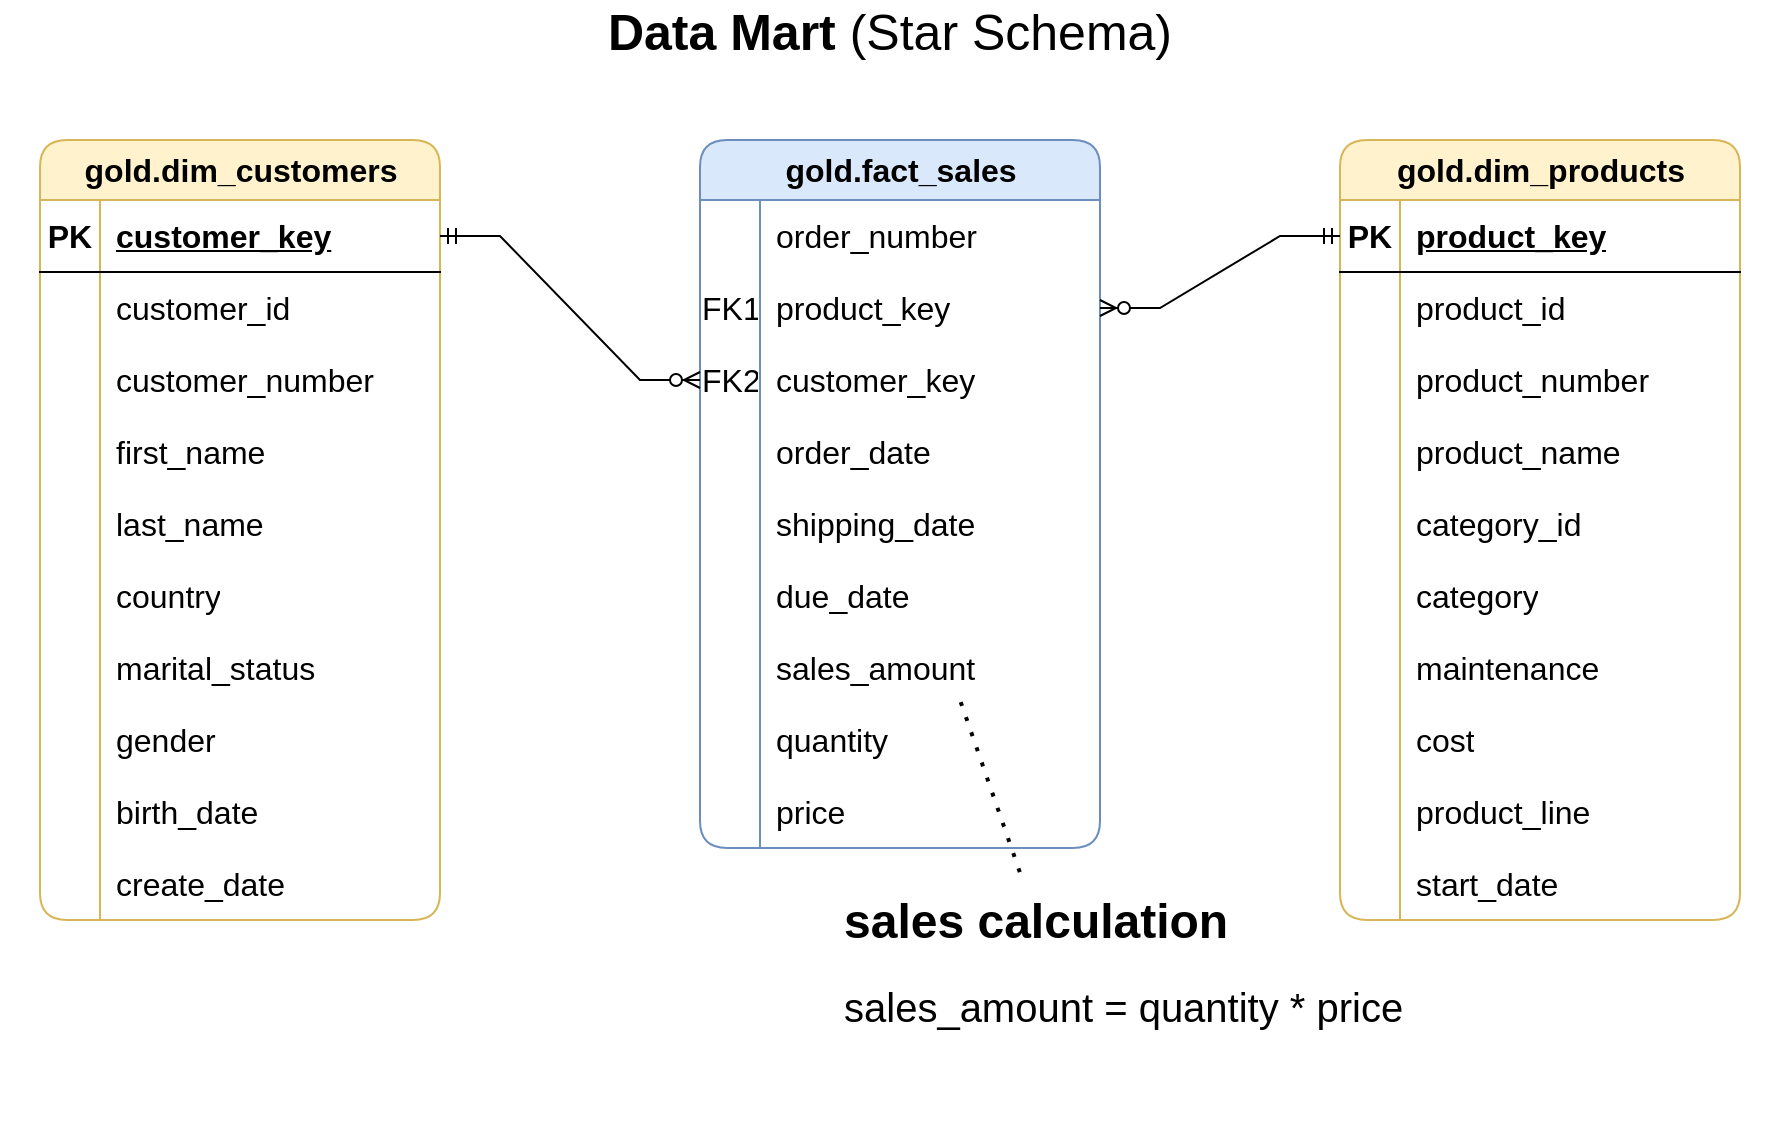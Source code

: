<mxfile version="27.1.1">
  <diagram name="Page-1" id="E0c18rCGjzp0F9v0g1OM">
    <mxGraphModel dx="1100" dy="599" grid="1" gridSize="10" guides="1" tooltips="1" connect="1" arrows="1" fold="1" page="1" pageScale="1" pageWidth="1100" pageHeight="850" math="0" shadow="0">
      <root>
        <mxCell id="0" />
        <mxCell id="1" parent="0" />
        <mxCell id="AgG1sEU9pSpbQ7mzvi7g-15" value="gold.dim_customers" style="shape=table;startSize=30;container=1;collapsible=1;childLayout=tableLayout;fixedRows=1;rowLines=0;fontStyle=1;align=center;resizeLast=1;html=1;fillColor=#fff2cc;strokeColor=#d6b656;fontSize=16;rounded=1;" vertex="1" parent="1">
          <mxGeometry x="120" y="160" width="200" height="390" as="geometry" />
        </mxCell>
        <mxCell id="AgG1sEU9pSpbQ7mzvi7g-16" value="" style="shape=tableRow;horizontal=0;startSize=0;swimlaneHead=0;swimlaneBody=0;fillColor=none;collapsible=0;dropTarget=0;points=[[0,0.5],[1,0.5]];portConstraint=eastwest;top=0;left=0;right=0;bottom=1;fontSize=16;" vertex="1" parent="AgG1sEU9pSpbQ7mzvi7g-15">
          <mxGeometry y="30" width="200" height="36" as="geometry" />
        </mxCell>
        <mxCell id="AgG1sEU9pSpbQ7mzvi7g-17" value="PK" style="shape=partialRectangle;connectable=0;fillColor=none;top=0;left=0;bottom=0;right=0;fontStyle=1;overflow=hidden;whiteSpace=wrap;html=1;fontSize=16;" vertex="1" parent="AgG1sEU9pSpbQ7mzvi7g-16">
          <mxGeometry width="30" height="36" as="geometry">
            <mxRectangle width="30" height="36" as="alternateBounds" />
          </mxGeometry>
        </mxCell>
        <mxCell id="AgG1sEU9pSpbQ7mzvi7g-18" value="customer_key" style="shape=partialRectangle;connectable=0;fillColor=none;top=0;left=0;bottom=0;right=0;align=left;spacingLeft=6;fontStyle=5;overflow=hidden;whiteSpace=wrap;html=1;fontSize=16;" vertex="1" parent="AgG1sEU9pSpbQ7mzvi7g-16">
          <mxGeometry x="30" width="170" height="36" as="geometry">
            <mxRectangle width="170" height="36" as="alternateBounds" />
          </mxGeometry>
        </mxCell>
        <mxCell id="AgG1sEU9pSpbQ7mzvi7g-19" value="" style="shape=tableRow;horizontal=0;startSize=0;swimlaneHead=0;swimlaneBody=0;fillColor=none;collapsible=0;dropTarget=0;points=[[0,0.5],[1,0.5]];portConstraint=eastwest;top=0;left=0;right=0;bottom=0;fontSize=16;" vertex="1" parent="AgG1sEU9pSpbQ7mzvi7g-15">
          <mxGeometry y="66" width="200" height="36" as="geometry" />
        </mxCell>
        <mxCell id="AgG1sEU9pSpbQ7mzvi7g-20" value="" style="shape=partialRectangle;connectable=0;fillColor=none;top=0;left=0;bottom=0;right=0;editable=1;overflow=hidden;whiteSpace=wrap;html=1;fontSize=16;" vertex="1" parent="AgG1sEU9pSpbQ7mzvi7g-19">
          <mxGeometry width="30" height="36" as="geometry">
            <mxRectangle width="30" height="36" as="alternateBounds" />
          </mxGeometry>
        </mxCell>
        <mxCell id="AgG1sEU9pSpbQ7mzvi7g-21" value="customer_id" style="shape=partialRectangle;connectable=0;fillColor=none;top=0;left=0;bottom=0;right=0;align=left;spacingLeft=6;overflow=hidden;whiteSpace=wrap;html=1;fontSize=16;" vertex="1" parent="AgG1sEU9pSpbQ7mzvi7g-19">
          <mxGeometry x="30" width="170" height="36" as="geometry">
            <mxRectangle width="170" height="36" as="alternateBounds" />
          </mxGeometry>
        </mxCell>
        <mxCell id="AgG1sEU9pSpbQ7mzvi7g-22" value="" style="shape=tableRow;horizontal=0;startSize=0;swimlaneHead=0;swimlaneBody=0;fillColor=none;collapsible=0;dropTarget=0;points=[[0,0.5],[1,0.5]];portConstraint=eastwest;top=0;left=0;right=0;bottom=0;fontSize=16;" vertex="1" parent="AgG1sEU9pSpbQ7mzvi7g-15">
          <mxGeometry y="102" width="200" height="36" as="geometry" />
        </mxCell>
        <mxCell id="AgG1sEU9pSpbQ7mzvi7g-23" value="" style="shape=partialRectangle;connectable=0;fillColor=none;top=0;left=0;bottom=0;right=0;editable=1;overflow=hidden;whiteSpace=wrap;html=1;fontSize=16;" vertex="1" parent="AgG1sEU9pSpbQ7mzvi7g-22">
          <mxGeometry width="30" height="36" as="geometry">
            <mxRectangle width="30" height="36" as="alternateBounds" />
          </mxGeometry>
        </mxCell>
        <mxCell id="AgG1sEU9pSpbQ7mzvi7g-24" value="customer_number" style="shape=partialRectangle;connectable=0;fillColor=none;top=0;left=0;bottom=0;right=0;align=left;spacingLeft=6;overflow=hidden;whiteSpace=wrap;html=1;fontSize=16;" vertex="1" parent="AgG1sEU9pSpbQ7mzvi7g-22">
          <mxGeometry x="30" width="170" height="36" as="geometry">
            <mxRectangle width="170" height="36" as="alternateBounds" />
          </mxGeometry>
        </mxCell>
        <mxCell id="AgG1sEU9pSpbQ7mzvi7g-25" value="" style="shape=tableRow;horizontal=0;startSize=0;swimlaneHead=0;swimlaneBody=0;fillColor=none;collapsible=0;dropTarget=0;points=[[0,0.5],[1,0.5]];portConstraint=eastwest;top=0;left=0;right=0;bottom=0;fontSize=16;" vertex="1" parent="AgG1sEU9pSpbQ7mzvi7g-15">
          <mxGeometry y="138" width="200" height="36" as="geometry" />
        </mxCell>
        <mxCell id="AgG1sEU9pSpbQ7mzvi7g-26" value="" style="shape=partialRectangle;connectable=0;fillColor=none;top=0;left=0;bottom=0;right=0;editable=1;overflow=hidden;whiteSpace=wrap;html=1;fontSize=16;" vertex="1" parent="AgG1sEU9pSpbQ7mzvi7g-25">
          <mxGeometry width="30" height="36" as="geometry">
            <mxRectangle width="30" height="36" as="alternateBounds" />
          </mxGeometry>
        </mxCell>
        <mxCell id="AgG1sEU9pSpbQ7mzvi7g-27" value="first_name" style="shape=partialRectangle;connectable=0;fillColor=none;top=0;left=0;bottom=0;right=0;align=left;spacingLeft=6;overflow=hidden;whiteSpace=wrap;html=1;fontSize=16;" vertex="1" parent="AgG1sEU9pSpbQ7mzvi7g-25">
          <mxGeometry x="30" width="170" height="36" as="geometry">
            <mxRectangle width="170" height="36" as="alternateBounds" />
          </mxGeometry>
        </mxCell>
        <mxCell id="AgG1sEU9pSpbQ7mzvi7g-29" style="shape=tableRow;horizontal=0;startSize=0;swimlaneHead=0;swimlaneBody=0;fillColor=none;collapsible=0;dropTarget=0;points=[[0,0.5],[1,0.5]];portConstraint=eastwest;top=0;left=0;right=0;bottom=0;fontSize=16;" vertex="1" parent="AgG1sEU9pSpbQ7mzvi7g-15">
          <mxGeometry y="174" width="200" height="36" as="geometry" />
        </mxCell>
        <mxCell id="AgG1sEU9pSpbQ7mzvi7g-30" style="shape=partialRectangle;connectable=0;fillColor=none;top=0;left=0;bottom=0;right=0;editable=1;overflow=hidden;whiteSpace=wrap;html=1;fontSize=16;" vertex="1" parent="AgG1sEU9pSpbQ7mzvi7g-29">
          <mxGeometry width="30" height="36" as="geometry">
            <mxRectangle width="30" height="36" as="alternateBounds" />
          </mxGeometry>
        </mxCell>
        <mxCell id="AgG1sEU9pSpbQ7mzvi7g-31" value="last_name" style="shape=partialRectangle;connectable=0;fillColor=none;top=0;left=0;bottom=0;right=0;align=left;spacingLeft=6;overflow=hidden;whiteSpace=wrap;html=1;fontSize=16;" vertex="1" parent="AgG1sEU9pSpbQ7mzvi7g-29">
          <mxGeometry x="30" width="170" height="36" as="geometry">
            <mxRectangle width="170" height="36" as="alternateBounds" />
          </mxGeometry>
        </mxCell>
        <mxCell id="AgG1sEU9pSpbQ7mzvi7g-32" style="shape=tableRow;horizontal=0;startSize=0;swimlaneHead=0;swimlaneBody=0;fillColor=none;collapsible=0;dropTarget=0;points=[[0,0.5],[1,0.5]];portConstraint=eastwest;top=0;left=0;right=0;bottom=0;fontSize=16;" vertex="1" parent="AgG1sEU9pSpbQ7mzvi7g-15">
          <mxGeometry y="210" width="200" height="36" as="geometry" />
        </mxCell>
        <mxCell id="AgG1sEU9pSpbQ7mzvi7g-33" style="shape=partialRectangle;connectable=0;fillColor=none;top=0;left=0;bottom=0;right=0;editable=1;overflow=hidden;whiteSpace=wrap;html=1;fontSize=16;" vertex="1" parent="AgG1sEU9pSpbQ7mzvi7g-32">
          <mxGeometry width="30" height="36" as="geometry">
            <mxRectangle width="30" height="36" as="alternateBounds" />
          </mxGeometry>
        </mxCell>
        <mxCell id="AgG1sEU9pSpbQ7mzvi7g-34" value="country" style="shape=partialRectangle;connectable=0;fillColor=none;top=0;left=0;bottom=0;right=0;align=left;spacingLeft=6;overflow=hidden;whiteSpace=wrap;html=1;fontSize=16;" vertex="1" parent="AgG1sEU9pSpbQ7mzvi7g-32">
          <mxGeometry x="30" width="170" height="36" as="geometry">
            <mxRectangle width="170" height="36" as="alternateBounds" />
          </mxGeometry>
        </mxCell>
        <mxCell id="AgG1sEU9pSpbQ7mzvi7g-35" style="shape=tableRow;horizontal=0;startSize=0;swimlaneHead=0;swimlaneBody=0;fillColor=none;collapsible=0;dropTarget=0;points=[[0,0.5],[1,0.5]];portConstraint=eastwest;top=0;left=0;right=0;bottom=0;fontSize=16;" vertex="1" parent="AgG1sEU9pSpbQ7mzvi7g-15">
          <mxGeometry y="246" width="200" height="36" as="geometry" />
        </mxCell>
        <mxCell id="AgG1sEU9pSpbQ7mzvi7g-36" style="shape=partialRectangle;connectable=0;fillColor=none;top=0;left=0;bottom=0;right=0;editable=1;overflow=hidden;whiteSpace=wrap;html=1;fontSize=16;" vertex="1" parent="AgG1sEU9pSpbQ7mzvi7g-35">
          <mxGeometry width="30" height="36" as="geometry">
            <mxRectangle width="30" height="36" as="alternateBounds" />
          </mxGeometry>
        </mxCell>
        <mxCell id="AgG1sEU9pSpbQ7mzvi7g-37" value="marital_status" style="shape=partialRectangle;connectable=0;fillColor=none;top=0;left=0;bottom=0;right=0;align=left;spacingLeft=6;overflow=hidden;whiteSpace=wrap;html=1;fontSize=16;" vertex="1" parent="AgG1sEU9pSpbQ7mzvi7g-35">
          <mxGeometry x="30" width="170" height="36" as="geometry">
            <mxRectangle width="170" height="36" as="alternateBounds" />
          </mxGeometry>
        </mxCell>
        <mxCell id="AgG1sEU9pSpbQ7mzvi7g-38" style="shape=tableRow;horizontal=0;startSize=0;swimlaneHead=0;swimlaneBody=0;fillColor=none;collapsible=0;dropTarget=0;points=[[0,0.5],[1,0.5]];portConstraint=eastwest;top=0;left=0;right=0;bottom=0;fontSize=16;" vertex="1" parent="AgG1sEU9pSpbQ7mzvi7g-15">
          <mxGeometry y="282" width="200" height="36" as="geometry" />
        </mxCell>
        <mxCell id="AgG1sEU9pSpbQ7mzvi7g-39" style="shape=partialRectangle;connectable=0;fillColor=none;top=0;left=0;bottom=0;right=0;editable=1;overflow=hidden;whiteSpace=wrap;html=1;fontSize=16;" vertex="1" parent="AgG1sEU9pSpbQ7mzvi7g-38">
          <mxGeometry width="30" height="36" as="geometry">
            <mxRectangle width="30" height="36" as="alternateBounds" />
          </mxGeometry>
        </mxCell>
        <mxCell id="AgG1sEU9pSpbQ7mzvi7g-40" value="gender" style="shape=partialRectangle;connectable=0;fillColor=none;top=0;left=0;bottom=0;right=0;align=left;spacingLeft=6;overflow=hidden;whiteSpace=wrap;html=1;fontSize=16;" vertex="1" parent="AgG1sEU9pSpbQ7mzvi7g-38">
          <mxGeometry x="30" width="170" height="36" as="geometry">
            <mxRectangle width="170" height="36" as="alternateBounds" />
          </mxGeometry>
        </mxCell>
        <mxCell id="AgG1sEU9pSpbQ7mzvi7g-41" style="shape=tableRow;horizontal=0;startSize=0;swimlaneHead=0;swimlaneBody=0;fillColor=none;collapsible=0;dropTarget=0;points=[[0,0.5],[1,0.5]];portConstraint=eastwest;top=0;left=0;right=0;bottom=0;fontSize=16;" vertex="1" parent="AgG1sEU9pSpbQ7mzvi7g-15">
          <mxGeometry y="318" width="200" height="36" as="geometry" />
        </mxCell>
        <mxCell id="AgG1sEU9pSpbQ7mzvi7g-42" style="shape=partialRectangle;connectable=0;fillColor=none;top=0;left=0;bottom=0;right=0;editable=1;overflow=hidden;whiteSpace=wrap;html=1;fontSize=16;" vertex="1" parent="AgG1sEU9pSpbQ7mzvi7g-41">
          <mxGeometry width="30" height="36" as="geometry">
            <mxRectangle width="30" height="36" as="alternateBounds" />
          </mxGeometry>
        </mxCell>
        <mxCell id="AgG1sEU9pSpbQ7mzvi7g-43" value="birth_date" style="shape=partialRectangle;connectable=0;fillColor=none;top=0;left=0;bottom=0;right=0;align=left;spacingLeft=6;overflow=hidden;whiteSpace=wrap;html=1;fontSize=16;" vertex="1" parent="AgG1sEU9pSpbQ7mzvi7g-41">
          <mxGeometry x="30" width="170" height="36" as="geometry">
            <mxRectangle width="170" height="36" as="alternateBounds" />
          </mxGeometry>
        </mxCell>
        <mxCell id="AgG1sEU9pSpbQ7mzvi7g-44" style="shape=tableRow;horizontal=0;startSize=0;swimlaneHead=0;swimlaneBody=0;fillColor=none;collapsible=0;dropTarget=0;points=[[0,0.5],[1,0.5]];portConstraint=eastwest;top=0;left=0;right=0;bottom=0;fontSize=16;" vertex="1" parent="AgG1sEU9pSpbQ7mzvi7g-15">
          <mxGeometry y="354" width="200" height="36" as="geometry" />
        </mxCell>
        <mxCell id="AgG1sEU9pSpbQ7mzvi7g-45" style="shape=partialRectangle;connectable=0;fillColor=none;top=0;left=0;bottom=0;right=0;editable=1;overflow=hidden;whiteSpace=wrap;html=1;fontSize=16;" vertex="1" parent="AgG1sEU9pSpbQ7mzvi7g-44">
          <mxGeometry width="30" height="36" as="geometry">
            <mxRectangle width="30" height="36" as="alternateBounds" />
          </mxGeometry>
        </mxCell>
        <mxCell id="AgG1sEU9pSpbQ7mzvi7g-46" value="create_date" style="shape=partialRectangle;connectable=0;fillColor=none;top=0;left=0;bottom=0;right=0;align=left;spacingLeft=6;overflow=hidden;whiteSpace=wrap;html=1;fontSize=16;" vertex="1" parent="AgG1sEU9pSpbQ7mzvi7g-44">
          <mxGeometry x="30" width="170" height="36" as="geometry">
            <mxRectangle width="170" height="36" as="alternateBounds" />
          </mxGeometry>
        </mxCell>
        <mxCell id="AgG1sEU9pSpbQ7mzvi7g-28" value="&lt;font style=&quot;font-size: 25px;&quot;&gt;&lt;b&gt;Data Mart &lt;/b&gt;(Star Schema)&lt;/font&gt;" style="text;html=1;align=center;verticalAlign=middle;whiteSpace=wrap;rounded=0;" vertex="1" parent="1">
          <mxGeometry x="100" y="90" width="890" height="30" as="geometry" />
        </mxCell>
        <mxCell id="AgG1sEU9pSpbQ7mzvi7g-47" value="gold.dim_products" style="shape=table;startSize=30;container=1;collapsible=1;childLayout=tableLayout;fixedRows=1;rowLines=0;fontStyle=1;align=center;resizeLast=1;html=1;fillColor=#fff2cc;strokeColor=#d6b656;fontSize=16;rounded=1;" vertex="1" parent="1">
          <mxGeometry x="770" y="160" width="200" height="390" as="geometry" />
        </mxCell>
        <mxCell id="AgG1sEU9pSpbQ7mzvi7g-48" value="" style="shape=tableRow;horizontal=0;startSize=0;swimlaneHead=0;swimlaneBody=0;fillColor=none;collapsible=0;dropTarget=0;points=[[0,0.5],[1,0.5]];portConstraint=eastwest;top=0;left=0;right=0;bottom=1;fontSize=16;" vertex="1" parent="AgG1sEU9pSpbQ7mzvi7g-47">
          <mxGeometry y="30" width="200" height="36" as="geometry" />
        </mxCell>
        <mxCell id="AgG1sEU9pSpbQ7mzvi7g-49" value="PK" style="shape=partialRectangle;connectable=0;fillColor=none;top=0;left=0;bottom=0;right=0;fontStyle=1;overflow=hidden;whiteSpace=wrap;html=1;fontSize=16;" vertex="1" parent="AgG1sEU9pSpbQ7mzvi7g-48">
          <mxGeometry width="30" height="36" as="geometry">
            <mxRectangle width="30" height="36" as="alternateBounds" />
          </mxGeometry>
        </mxCell>
        <mxCell id="AgG1sEU9pSpbQ7mzvi7g-50" value="product_key" style="shape=partialRectangle;connectable=0;fillColor=none;top=0;left=0;bottom=0;right=0;align=left;spacingLeft=6;fontStyle=5;overflow=hidden;whiteSpace=wrap;html=1;fontSize=16;" vertex="1" parent="AgG1sEU9pSpbQ7mzvi7g-48">
          <mxGeometry x="30" width="170" height="36" as="geometry">
            <mxRectangle width="170" height="36" as="alternateBounds" />
          </mxGeometry>
        </mxCell>
        <mxCell id="AgG1sEU9pSpbQ7mzvi7g-51" value="" style="shape=tableRow;horizontal=0;startSize=0;swimlaneHead=0;swimlaneBody=0;fillColor=none;collapsible=0;dropTarget=0;points=[[0,0.5],[1,0.5]];portConstraint=eastwest;top=0;left=0;right=0;bottom=0;fontSize=16;" vertex="1" parent="AgG1sEU9pSpbQ7mzvi7g-47">
          <mxGeometry y="66" width="200" height="36" as="geometry" />
        </mxCell>
        <mxCell id="AgG1sEU9pSpbQ7mzvi7g-52" value="" style="shape=partialRectangle;connectable=0;fillColor=none;top=0;left=0;bottom=0;right=0;editable=1;overflow=hidden;whiteSpace=wrap;html=1;fontSize=16;" vertex="1" parent="AgG1sEU9pSpbQ7mzvi7g-51">
          <mxGeometry width="30" height="36" as="geometry">
            <mxRectangle width="30" height="36" as="alternateBounds" />
          </mxGeometry>
        </mxCell>
        <mxCell id="AgG1sEU9pSpbQ7mzvi7g-53" value="product_id" style="shape=partialRectangle;connectable=0;fillColor=none;top=0;left=0;bottom=0;right=0;align=left;spacingLeft=6;overflow=hidden;whiteSpace=wrap;html=1;fontSize=16;" vertex="1" parent="AgG1sEU9pSpbQ7mzvi7g-51">
          <mxGeometry x="30" width="170" height="36" as="geometry">
            <mxRectangle width="170" height="36" as="alternateBounds" />
          </mxGeometry>
        </mxCell>
        <mxCell id="AgG1sEU9pSpbQ7mzvi7g-54" value="" style="shape=tableRow;horizontal=0;startSize=0;swimlaneHead=0;swimlaneBody=0;fillColor=none;collapsible=0;dropTarget=0;points=[[0,0.5],[1,0.5]];portConstraint=eastwest;top=0;left=0;right=0;bottom=0;fontSize=16;" vertex="1" parent="AgG1sEU9pSpbQ7mzvi7g-47">
          <mxGeometry y="102" width="200" height="36" as="geometry" />
        </mxCell>
        <mxCell id="AgG1sEU9pSpbQ7mzvi7g-55" value="" style="shape=partialRectangle;connectable=0;fillColor=none;top=0;left=0;bottom=0;right=0;editable=1;overflow=hidden;whiteSpace=wrap;html=1;fontSize=16;" vertex="1" parent="AgG1sEU9pSpbQ7mzvi7g-54">
          <mxGeometry width="30" height="36" as="geometry">
            <mxRectangle width="30" height="36" as="alternateBounds" />
          </mxGeometry>
        </mxCell>
        <mxCell id="AgG1sEU9pSpbQ7mzvi7g-56" value="product_number" style="shape=partialRectangle;connectable=0;fillColor=none;top=0;left=0;bottom=0;right=0;align=left;spacingLeft=6;overflow=hidden;whiteSpace=wrap;html=1;fontSize=16;" vertex="1" parent="AgG1sEU9pSpbQ7mzvi7g-54">
          <mxGeometry x="30" width="170" height="36" as="geometry">
            <mxRectangle width="170" height="36" as="alternateBounds" />
          </mxGeometry>
        </mxCell>
        <mxCell id="AgG1sEU9pSpbQ7mzvi7g-57" value="" style="shape=tableRow;horizontal=0;startSize=0;swimlaneHead=0;swimlaneBody=0;fillColor=none;collapsible=0;dropTarget=0;points=[[0,0.5],[1,0.5]];portConstraint=eastwest;top=0;left=0;right=0;bottom=0;fontSize=16;" vertex="1" parent="AgG1sEU9pSpbQ7mzvi7g-47">
          <mxGeometry y="138" width="200" height="36" as="geometry" />
        </mxCell>
        <mxCell id="AgG1sEU9pSpbQ7mzvi7g-58" value="" style="shape=partialRectangle;connectable=0;fillColor=none;top=0;left=0;bottom=0;right=0;editable=1;overflow=hidden;whiteSpace=wrap;html=1;fontSize=16;" vertex="1" parent="AgG1sEU9pSpbQ7mzvi7g-57">
          <mxGeometry width="30" height="36" as="geometry">
            <mxRectangle width="30" height="36" as="alternateBounds" />
          </mxGeometry>
        </mxCell>
        <mxCell id="AgG1sEU9pSpbQ7mzvi7g-59" value="product_name" style="shape=partialRectangle;connectable=0;fillColor=none;top=0;left=0;bottom=0;right=0;align=left;spacingLeft=6;overflow=hidden;whiteSpace=wrap;html=1;fontSize=16;" vertex="1" parent="AgG1sEU9pSpbQ7mzvi7g-57">
          <mxGeometry x="30" width="170" height="36" as="geometry">
            <mxRectangle width="170" height="36" as="alternateBounds" />
          </mxGeometry>
        </mxCell>
        <mxCell id="AgG1sEU9pSpbQ7mzvi7g-60" style="shape=tableRow;horizontal=0;startSize=0;swimlaneHead=0;swimlaneBody=0;fillColor=none;collapsible=0;dropTarget=0;points=[[0,0.5],[1,0.5]];portConstraint=eastwest;top=0;left=0;right=0;bottom=0;fontSize=16;" vertex="1" parent="AgG1sEU9pSpbQ7mzvi7g-47">
          <mxGeometry y="174" width="200" height="36" as="geometry" />
        </mxCell>
        <mxCell id="AgG1sEU9pSpbQ7mzvi7g-61" style="shape=partialRectangle;connectable=0;fillColor=none;top=0;left=0;bottom=0;right=0;editable=1;overflow=hidden;whiteSpace=wrap;html=1;fontSize=16;" vertex="1" parent="AgG1sEU9pSpbQ7mzvi7g-60">
          <mxGeometry width="30" height="36" as="geometry">
            <mxRectangle width="30" height="36" as="alternateBounds" />
          </mxGeometry>
        </mxCell>
        <mxCell id="AgG1sEU9pSpbQ7mzvi7g-62" value="category_id" style="shape=partialRectangle;connectable=0;fillColor=none;top=0;left=0;bottom=0;right=0;align=left;spacingLeft=6;overflow=hidden;whiteSpace=wrap;html=1;fontSize=16;" vertex="1" parent="AgG1sEU9pSpbQ7mzvi7g-60">
          <mxGeometry x="30" width="170" height="36" as="geometry">
            <mxRectangle width="170" height="36" as="alternateBounds" />
          </mxGeometry>
        </mxCell>
        <mxCell id="AgG1sEU9pSpbQ7mzvi7g-63" style="shape=tableRow;horizontal=0;startSize=0;swimlaneHead=0;swimlaneBody=0;fillColor=none;collapsible=0;dropTarget=0;points=[[0,0.5],[1,0.5]];portConstraint=eastwest;top=0;left=0;right=0;bottom=0;fontSize=16;" vertex="1" parent="AgG1sEU9pSpbQ7mzvi7g-47">
          <mxGeometry y="210" width="200" height="36" as="geometry" />
        </mxCell>
        <mxCell id="AgG1sEU9pSpbQ7mzvi7g-64" style="shape=partialRectangle;connectable=0;fillColor=none;top=0;left=0;bottom=0;right=0;editable=1;overflow=hidden;whiteSpace=wrap;html=1;fontSize=16;" vertex="1" parent="AgG1sEU9pSpbQ7mzvi7g-63">
          <mxGeometry width="30" height="36" as="geometry">
            <mxRectangle width="30" height="36" as="alternateBounds" />
          </mxGeometry>
        </mxCell>
        <mxCell id="AgG1sEU9pSpbQ7mzvi7g-65" value="category" style="shape=partialRectangle;connectable=0;fillColor=none;top=0;left=0;bottom=0;right=0;align=left;spacingLeft=6;overflow=hidden;whiteSpace=wrap;html=1;fontSize=16;" vertex="1" parent="AgG1sEU9pSpbQ7mzvi7g-63">
          <mxGeometry x="30" width="170" height="36" as="geometry">
            <mxRectangle width="170" height="36" as="alternateBounds" />
          </mxGeometry>
        </mxCell>
        <mxCell id="AgG1sEU9pSpbQ7mzvi7g-66" style="shape=tableRow;horizontal=0;startSize=0;swimlaneHead=0;swimlaneBody=0;fillColor=none;collapsible=0;dropTarget=0;points=[[0,0.5],[1,0.5]];portConstraint=eastwest;top=0;left=0;right=0;bottom=0;fontSize=16;" vertex="1" parent="AgG1sEU9pSpbQ7mzvi7g-47">
          <mxGeometry y="246" width="200" height="36" as="geometry" />
        </mxCell>
        <mxCell id="AgG1sEU9pSpbQ7mzvi7g-67" style="shape=partialRectangle;connectable=0;fillColor=none;top=0;left=0;bottom=0;right=0;editable=1;overflow=hidden;whiteSpace=wrap;html=1;fontSize=16;" vertex="1" parent="AgG1sEU9pSpbQ7mzvi7g-66">
          <mxGeometry width="30" height="36" as="geometry">
            <mxRectangle width="30" height="36" as="alternateBounds" />
          </mxGeometry>
        </mxCell>
        <mxCell id="AgG1sEU9pSpbQ7mzvi7g-68" value="maintenance" style="shape=partialRectangle;connectable=0;fillColor=none;top=0;left=0;bottom=0;right=0;align=left;spacingLeft=6;overflow=hidden;whiteSpace=wrap;html=1;fontSize=16;" vertex="1" parent="AgG1sEU9pSpbQ7mzvi7g-66">
          <mxGeometry x="30" width="170" height="36" as="geometry">
            <mxRectangle width="170" height="36" as="alternateBounds" />
          </mxGeometry>
        </mxCell>
        <mxCell id="AgG1sEU9pSpbQ7mzvi7g-69" style="shape=tableRow;horizontal=0;startSize=0;swimlaneHead=0;swimlaneBody=0;fillColor=none;collapsible=0;dropTarget=0;points=[[0,0.5],[1,0.5]];portConstraint=eastwest;top=0;left=0;right=0;bottom=0;fontSize=16;" vertex="1" parent="AgG1sEU9pSpbQ7mzvi7g-47">
          <mxGeometry y="282" width="200" height="36" as="geometry" />
        </mxCell>
        <mxCell id="AgG1sEU9pSpbQ7mzvi7g-70" style="shape=partialRectangle;connectable=0;fillColor=none;top=0;left=0;bottom=0;right=0;editable=1;overflow=hidden;whiteSpace=wrap;html=1;fontSize=16;" vertex="1" parent="AgG1sEU9pSpbQ7mzvi7g-69">
          <mxGeometry width="30" height="36" as="geometry">
            <mxRectangle width="30" height="36" as="alternateBounds" />
          </mxGeometry>
        </mxCell>
        <mxCell id="AgG1sEU9pSpbQ7mzvi7g-71" value="cost" style="shape=partialRectangle;connectable=0;fillColor=none;top=0;left=0;bottom=0;right=0;align=left;spacingLeft=6;overflow=hidden;whiteSpace=wrap;html=1;fontSize=16;" vertex="1" parent="AgG1sEU9pSpbQ7mzvi7g-69">
          <mxGeometry x="30" width="170" height="36" as="geometry">
            <mxRectangle width="170" height="36" as="alternateBounds" />
          </mxGeometry>
        </mxCell>
        <mxCell id="AgG1sEU9pSpbQ7mzvi7g-72" style="shape=tableRow;horizontal=0;startSize=0;swimlaneHead=0;swimlaneBody=0;fillColor=none;collapsible=0;dropTarget=0;points=[[0,0.5],[1,0.5]];portConstraint=eastwest;top=0;left=0;right=0;bottom=0;fontSize=16;" vertex="1" parent="AgG1sEU9pSpbQ7mzvi7g-47">
          <mxGeometry y="318" width="200" height="36" as="geometry" />
        </mxCell>
        <mxCell id="AgG1sEU9pSpbQ7mzvi7g-73" style="shape=partialRectangle;connectable=0;fillColor=none;top=0;left=0;bottom=0;right=0;editable=1;overflow=hidden;whiteSpace=wrap;html=1;fontSize=16;" vertex="1" parent="AgG1sEU9pSpbQ7mzvi7g-72">
          <mxGeometry width="30" height="36" as="geometry">
            <mxRectangle width="30" height="36" as="alternateBounds" />
          </mxGeometry>
        </mxCell>
        <mxCell id="AgG1sEU9pSpbQ7mzvi7g-74" value="product_line" style="shape=partialRectangle;connectable=0;fillColor=none;top=0;left=0;bottom=0;right=0;align=left;spacingLeft=6;overflow=hidden;whiteSpace=wrap;html=1;fontSize=16;" vertex="1" parent="AgG1sEU9pSpbQ7mzvi7g-72">
          <mxGeometry x="30" width="170" height="36" as="geometry">
            <mxRectangle width="170" height="36" as="alternateBounds" />
          </mxGeometry>
        </mxCell>
        <mxCell id="AgG1sEU9pSpbQ7mzvi7g-75" style="shape=tableRow;horizontal=0;startSize=0;swimlaneHead=0;swimlaneBody=0;fillColor=none;collapsible=0;dropTarget=0;points=[[0,0.5],[1,0.5]];portConstraint=eastwest;top=0;left=0;right=0;bottom=0;fontSize=16;" vertex="1" parent="AgG1sEU9pSpbQ7mzvi7g-47">
          <mxGeometry y="354" width="200" height="36" as="geometry" />
        </mxCell>
        <mxCell id="AgG1sEU9pSpbQ7mzvi7g-76" style="shape=partialRectangle;connectable=0;fillColor=none;top=0;left=0;bottom=0;right=0;editable=1;overflow=hidden;whiteSpace=wrap;html=1;fontSize=16;" vertex="1" parent="AgG1sEU9pSpbQ7mzvi7g-75">
          <mxGeometry width="30" height="36" as="geometry">
            <mxRectangle width="30" height="36" as="alternateBounds" />
          </mxGeometry>
        </mxCell>
        <mxCell id="AgG1sEU9pSpbQ7mzvi7g-77" value="start_date" style="shape=partialRectangle;connectable=0;fillColor=none;top=0;left=0;bottom=0;right=0;align=left;spacingLeft=6;overflow=hidden;whiteSpace=wrap;html=1;fontSize=16;" vertex="1" parent="AgG1sEU9pSpbQ7mzvi7g-75">
          <mxGeometry x="30" width="170" height="36" as="geometry">
            <mxRectangle width="170" height="36" as="alternateBounds" />
          </mxGeometry>
        </mxCell>
        <mxCell id="AgG1sEU9pSpbQ7mzvi7g-109" value="gold.fact_sales" style="shape=table;startSize=30;container=1;collapsible=1;childLayout=tableLayout;fixedRows=1;rowLines=0;fontStyle=1;align=center;resizeLast=1;html=1;fillColor=#dae8fc;strokeColor=#6c8ebf;fontSize=16;rounded=1;" vertex="1" parent="1">
          <mxGeometry x="450" y="160" width="200" height="354" as="geometry" />
        </mxCell>
        <mxCell id="AgG1sEU9pSpbQ7mzvi7g-140" style="shape=tableRow;horizontal=0;startSize=0;swimlaneHead=0;swimlaneBody=0;fillColor=none;collapsible=0;dropTarget=0;points=[[0,0.5],[1,0.5]];portConstraint=eastwest;top=0;left=0;right=0;bottom=0;fontSize=16;" vertex="1" parent="AgG1sEU9pSpbQ7mzvi7g-109">
          <mxGeometry y="30" width="200" height="36" as="geometry" />
        </mxCell>
        <mxCell id="AgG1sEU9pSpbQ7mzvi7g-141" style="shape=partialRectangle;connectable=0;fillColor=none;top=0;left=0;bottom=0;right=0;editable=1;overflow=hidden;whiteSpace=wrap;html=1;fontSize=16;" vertex="1" parent="AgG1sEU9pSpbQ7mzvi7g-140">
          <mxGeometry width="30" height="36" as="geometry">
            <mxRectangle width="30" height="36" as="alternateBounds" />
          </mxGeometry>
        </mxCell>
        <mxCell id="AgG1sEU9pSpbQ7mzvi7g-142" value="order_number" style="shape=partialRectangle;connectable=0;fillColor=none;top=0;left=0;bottom=0;right=0;align=left;spacingLeft=6;overflow=hidden;whiteSpace=wrap;html=1;fontSize=16;" vertex="1" parent="AgG1sEU9pSpbQ7mzvi7g-140">
          <mxGeometry x="30" width="170" height="36" as="geometry">
            <mxRectangle width="170" height="36" as="alternateBounds" />
          </mxGeometry>
        </mxCell>
        <mxCell id="AgG1sEU9pSpbQ7mzvi7g-113" value="" style="shape=tableRow;horizontal=0;startSize=0;swimlaneHead=0;swimlaneBody=0;fillColor=none;collapsible=0;dropTarget=0;points=[[0,0.5],[1,0.5]];portConstraint=eastwest;top=0;left=0;right=0;bottom=0;fontSize=16;" vertex="1" parent="AgG1sEU9pSpbQ7mzvi7g-109">
          <mxGeometry y="66" width="200" height="36" as="geometry" />
        </mxCell>
        <mxCell id="AgG1sEU9pSpbQ7mzvi7g-114" value="FK1" style="shape=partialRectangle;connectable=0;fillColor=none;top=0;left=0;bottom=0;right=0;editable=1;overflow=hidden;whiteSpace=wrap;html=1;fontSize=16;" vertex="1" parent="AgG1sEU9pSpbQ7mzvi7g-113">
          <mxGeometry width="30" height="36" as="geometry">
            <mxRectangle width="30" height="36" as="alternateBounds" />
          </mxGeometry>
        </mxCell>
        <mxCell id="AgG1sEU9pSpbQ7mzvi7g-115" value="product_key" style="shape=partialRectangle;connectable=0;fillColor=none;top=0;left=0;bottom=0;right=0;align=left;spacingLeft=6;overflow=hidden;whiteSpace=wrap;html=1;fontSize=16;" vertex="1" parent="AgG1sEU9pSpbQ7mzvi7g-113">
          <mxGeometry x="30" width="170" height="36" as="geometry">
            <mxRectangle width="170" height="36" as="alternateBounds" />
          </mxGeometry>
        </mxCell>
        <mxCell id="AgG1sEU9pSpbQ7mzvi7g-119" value="" style="shape=tableRow;horizontal=0;startSize=0;swimlaneHead=0;swimlaneBody=0;fillColor=none;collapsible=0;dropTarget=0;points=[[0,0.5],[1,0.5]];portConstraint=eastwest;top=0;left=0;right=0;bottom=0;fontSize=16;" vertex="1" parent="AgG1sEU9pSpbQ7mzvi7g-109">
          <mxGeometry y="102" width="200" height="36" as="geometry" />
        </mxCell>
        <mxCell id="AgG1sEU9pSpbQ7mzvi7g-120" value="FK2" style="shape=partialRectangle;connectable=0;fillColor=none;top=0;left=0;bottom=0;right=0;editable=1;overflow=hidden;whiteSpace=wrap;html=1;fontSize=16;" vertex="1" parent="AgG1sEU9pSpbQ7mzvi7g-119">
          <mxGeometry width="30" height="36" as="geometry">
            <mxRectangle width="30" height="36" as="alternateBounds" />
          </mxGeometry>
        </mxCell>
        <mxCell id="AgG1sEU9pSpbQ7mzvi7g-121" value="customer_key" style="shape=partialRectangle;connectable=0;fillColor=none;top=0;left=0;bottom=0;right=0;align=left;spacingLeft=6;overflow=hidden;whiteSpace=wrap;html=1;fontSize=16;" vertex="1" parent="AgG1sEU9pSpbQ7mzvi7g-119">
          <mxGeometry x="30" width="170" height="36" as="geometry">
            <mxRectangle width="170" height="36" as="alternateBounds" />
          </mxGeometry>
        </mxCell>
        <mxCell id="AgG1sEU9pSpbQ7mzvi7g-122" style="shape=tableRow;horizontal=0;startSize=0;swimlaneHead=0;swimlaneBody=0;fillColor=none;collapsible=0;dropTarget=0;points=[[0,0.5],[1,0.5]];portConstraint=eastwest;top=0;left=0;right=0;bottom=0;fontSize=16;" vertex="1" parent="AgG1sEU9pSpbQ7mzvi7g-109">
          <mxGeometry y="138" width="200" height="36" as="geometry" />
        </mxCell>
        <mxCell id="AgG1sEU9pSpbQ7mzvi7g-123" style="shape=partialRectangle;connectable=0;fillColor=none;top=0;left=0;bottom=0;right=0;editable=1;overflow=hidden;whiteSpace=wrap;html=1;fontSize=16;" vertex="1" parent="AgG1sEU9pSpbQ7mzvi7g-122">
          <mxGeometry width="30" height="36" as="geometry">
            <mxRectangle width="30" height="36" as="alternateBounds" />
          </mxGeometry>
        </mxCell>
        <mxCell id="AgG1sEU9pSpbQ7mzvi7g-124" value="order_date" style="shape=partialRectangle;connectable=0;fillColor=none;top=0;left=0;bottom=0;right=0;align=left;spacingLeft=6;overflow=hidden;whiteSpace=wrap;html=1;fontSize=16;" vertex="1" parent="AgG1sEU9pSpbQ7mzvi7g-122">
          <mxGeometry x="30" width="170" height="36" as="geometry">
            <mxRectangle width="170" height="36" as="alternateBounds" />
          </mxGeometry>
        </mxCell>
        <mxCell id="AgG1sEU9pSpbQ7mzvi7g-125" style="shape=tableRow;horizontal=0;startSize=0;swimlaneHead=0;swimlaneBody=0;fillColor=none;collapsible=0;dropTarget=0;points=[[0,0.5],[1,0.5]];portConstraint=eastwest;top=0;left=0;right=0;bottom=0;fontSize=16;" vertex="1" parent="AgG1sEU9pSpbQ7mzvi7g-109">
          <mxGeometry y="174" width="200" height="36" as="geometry" />
        </mxCell>
        <mxCell id="AgG1sEU9pSpbQ7mzvi7g-126" style="shape=partialRectangle;connectable=0;fillColor=none;top=0;left=0;bottom=0;right=0;editable=1;overflow=hidden;whiteSpace=wrap;html=1;fontSize=16;" vertex="1" parent="AgG1sEU9pSpbQ7mzvi7g-125">
          <mxGeometry width="30" height="36" as="geometry">
            <mxRectangle width="30" height="36" as="alternateBounds" />
          </mxGeometry>
        </mxCell>
        <mxCell id="AgG1sEU9pSpbQ7mzvi7g-127" value="shipping_date" style="shape=partialRectangle;connectable=0;fillColor=none;top=0;left=0;bottom=0;right=0;align=left;spacingLeft=6;overflow=hidden;whiteSpace=wrap;html=1;fontSize=16;" vertex="1" parent="AgG1sEU9pSpbQ7mzvi7g-125">
          <mxGeometry x="30" width="170" height="36" as="geometry">
            <mxRectangle width="170" height="36" as="alternateBounds" />
          </mxGeometry>
        </mxCell>
        <mxCell id="AgG1sEU9pSpbQ7mzvi7g-128" style="shape=tableRow;horizontal=0;startSize=0;swimlaneHead=0;swimlaneBody=0;fillColor=none;collapsible=0;dropTarget=0;points=[[0,0.5],[1,0.5]];portConstraint=eastwest;top=0;left=0;right=0;bottom=0;fontSize=16;" vertex="1" parent="AgG1sEU9pSpbQ7mzvi7g-109">
          <mxGeometry y="210" width="200" height="36" as="geometry" />
        </mxCell>
        <mxCell id="AgG1sEU9pSpbQ7mzvi7g-129" style="shape=partialRectangle;connectable=0;fillColor=none;top=0;left=0;bottom=0;right=0;editable=1;overflow=hidden;whiteSpace=wrap;html=1;fontSize=16;" vertex="1" parent="AgG1sEU9pSpbQ7mzvi7g-128">
          <mxGeometry width="30" height="36" as="geometry">
            <mxRectangle width="30" height="36" as="alternateBounds" />
          </mxGeometry>
        </mxCell>
        <mxCell id="AgG1sEU9pSpbQ7mzvi7g-130" value="due_date" style="shape=partialRectangle;connectable=0;fillColor=none;top=0;left=0;bottom=0;right=0;align=left;spacingLeft=6;overflow=hidden;whiteSpace=wrap;html=1;fontSize=16;" vertex="1" parent="AgG1sEU9pSpbQ7mzvi7g-128">
          <mxGeometry x="30" width="170" height="36" as="geometry">
            <mxRectangle width="170" height="36" as="alternateBounds" />
          </mxGeometry>
        </mxCell>
        <mxCell id="AgG1sEU9pSpbQ7mzvi7g-131" style="shape=tableRow;horizontal=0;startSize=0;swimlaneHead=0;swimlaneBody=0;fillColor=none;collapsible=0;dropTarget=0;points=[[0,0.5],[1,0.5]];portConstraint=eastwest;top=0;left=0;right=0;bottom=0;fontSize=16;" vertex="1" parent="AgG1sEU9pSpbQ7mzvi7g-109">
          <mxGeometry y="246" width="200" height="36" as="geometry" />
        </mxCell>
        <mxCell id="AgG1sEU9pSpbQ7mzvi7g-132" style="shape=partialRectangle;connectable=0;fillColor=none;top=0;left=0;bottom=0;right=0;editable=1;overflow=hidden;whiteSpace=wrap;html=1;fontSize=16;" vertex="1" parent="AgG1sEU9pSpbQ7mzvi7g-131">
          <mxGeometry width="30" height="36" as="geometry">
            <mxRectangle width="30" height="36" as="alternateBounds" />
          </mxGeometry>
        </mxCell>
        <mxCell id="AgG1sEU9pSpbQ7mzvi7g-133" value="sales_amount" style="shape=partialRectangle;connectable=0;fillColor=none;top=0;left=0;bottom=0;right=0;align=left;spacingLeft=6;overflow=hidden;whiteSpace=wrap;html=1;fontSize=16;" vertex="1" parent="AgG1sEU9pSpbQ7mzvi7g-131">
          <mxGeometry x="30" width="170" height="36" as="geometry">
            <mxRectangle width="170" height="36" as="alternateBounds" />
          </mxGeometry>
        </mxCell>
        <mxCell id="AgG1sEU9pSpbQ7mzvi7g-134" style="shape=tableRow;horizontal=0;startSize=0;swimlaneHead=0;swimlaneBody=0;fillColor=none;collapsible=0;dropTarget=0;points=[[0,0.5],[1,0.5]];portConstraint=eastwest;top=0;left=0;right=0;bottom=0;fontSize=16;" vertex="1" parent="AgG1sEU9pSpbQ7mzvi7g-109">
          <mxGeometry y="282" width="200" height="36" as="geometry" />
        </mxCell>
        <mxCell id="AgG1sEU9pSpbQ7mzvi7g-135" style="shape=partialRectangle;connectable=0;fillColor=none;top=0;left=0;bottom=0;right=0;editable=1;overflow=hidden;whiteSpace=wrap;html=1;fontSize=16;" vertex="1" parent="AgG1sEU9pSpbQ7mzvi7g-134">
          <mxGeometry width="30" height="36" as="geometry">
            <mxRectangle width="30" height="36" as="alternateBounds" />
          </mxGeometry>
        </mxCell>
        <mxCell id="AgG1sEU9pSpbQ7mzvi7g-136" value="quantity" style="shape=partialRectangle;connectable=0;fillColor=none;top=0;left=0;bottom=0;right=0;align=left;spacingLeft=6;overflow=hidden;whiteSpace=wrap;html=1;fontSize=16;" vertex="1" parent="AgG1sEU9pSpbQ7mzvi7g-134">
          <mxGeometry x="30" width="170" height="36" as="geometry">
            <mxRectangle width="170" height="36" as="alternateBounds" />
          </mxGeometry>
        </mxCell>
        <mxCell id="AgG1sEU9pSpbQ7mzvi7g-137" style="shape=tableRow;horizontal=0;startSize=0;swimlaneHead=0;swimlaneBody=0;fillColor=none;collapsible=0;dropTarget=0;points=[[0,0.5],[1,0.5]];portConstraint=eastwest;top=0;left=0;right=0;bottom=0;fontSize=16;" vertex="1" parent="AgG1sEU9pSpbQ7mzvi7g-109">
          <mxGeometry y="318" width="200" height="36" as="geometry" />
        </mxCell>
        <mxCell id="AgG1sEU9pSpbQ7mzvi7g-138" style="shape=partialRectangle;connectable=0;fillColor=none;top=0;left=0;bottom=0;right=0;editable=1;overflow=hidden;whiteSpace=wrap;html=1;fontSize=16;" vertex="1" parent="AgG1sEU9pSpbQ7mzvi7g-137">
          <mxGeometry width="30" height="36" as="geometry">
            <mxRectangle width="30" height="36" as="alternateBounds" />
          </mxGeometry>
        </mxCell>
        <mxCell id="AgG1sEU9pSpbQ7mzvi7g-139" value="price" style="shape=partialRectangle;connectable=0;fillColor=none;top=0;left=0;bottom=0;right=0;align=left;spacingLeft=6;overflow=hidden;whiteSpace=wrap;html=1;fontSize=16;" vertex="1" parent="AgG1sEU9pSpbQ7mzvi7g-137">
          <mxGeometry x="30" width="170" height="36" as="geometry">
            <mxRectangle width="170" height="36" as="alternateBounds" />
          </mxGeometry>
        </mxCell>
        <mxCell id="AgG1sEU9pSpbQ7mzvi7g-143" value="" style="edgeStyle=entityRelationEdgeStyle;fontSize=12;html=1;endArrow=ERzeroToMany;startArrow=ERmandOne;rounded=0;exitX=1;exitY=0.5;exitDx=0;exitDy=0;" edge="1" parent="1" source="AgG1sEU9pSpbQ7mzvi7g-16">
          <mxGeometry width="100" height="100" relative="1" as="geometry">
            <mxPoint x="330.0" y="208" as="sourcePoint" />
            <mxPoint x="450" y="280" as="targetPoint" />
          </mxGeometry>
        </mxCell>
        <mxCell id="AgG1sEU9pSpbQ7mzvi7g-144" value="" style="edgeStyle=entityRelationEdgeStyle;fontSize=12;html=1;endArrow=ERzeroToMany;startArrow=ERmandOne;rounded=0;exitX=0;exitY=0.5;exitDx=0;exitDy=0;entryX=1;entryY=0.5;entryDx=0;entryDy=0;" edge="1" parent="1" source="AgG1sEU9pSpbQ7mzvi7g-48" target="AgG1sEU9pSpbQ7mzvi7g-113">
          <mxGeometry width="100" height="100" relative="1" as="geometry">
            <mxPoint x="640" y="80" as="sourcePoint" />
            <mxPoint x="770" y="152" as="targetPoint" />
          </mxGeometry>
        </mxCell>
        <mxCell id="AgG1sEU9pSpbQ7mzvi7g-145" value="&lt;h1 style=&quot;margin-top: 0px;&quot;&gt;sales calculation&lt;/h1&gt;&lt;div&gt;&lt;font style=&quot;font-size: 20px;&quot;&gt;sales_amount = quantity * price&lt;/font&gt;&lt;/div&gt;" style="text;html=1;whiteSpace=wrap;overflow=hidden;rounded=0;" vertex="1" parent="1">
          <mxGeometry x="520" y="530" width="310" height="120" as="geometry" />
        </mxCell>
        <mxCell id="AgG1sEU9pSpbQ7mzvi7g-146" value="" style="endArrow=none;dashed=1;html=1;dashPattern=1 3;strokeWidth=2;rounded=0;exitX=0.29;exitY=-0.033;exitDx=0;exitDy=0;exitPerimeter=0;" edge="1" parent="1" source="AgG1sEU9pSpbQ7mzvi7g-145">
          <mxGeometry width="50" height="50" relative="1" as="geometry">
            <mxPoint x="530" y="490" as="sourcePoint" />
            <mxPoint x="580" y="440" as="targetPoint" />
          </mxGeometry>
        </mxCell>
      </root>
    </mxGraphModel>
  </diagram>
</mxfile>
